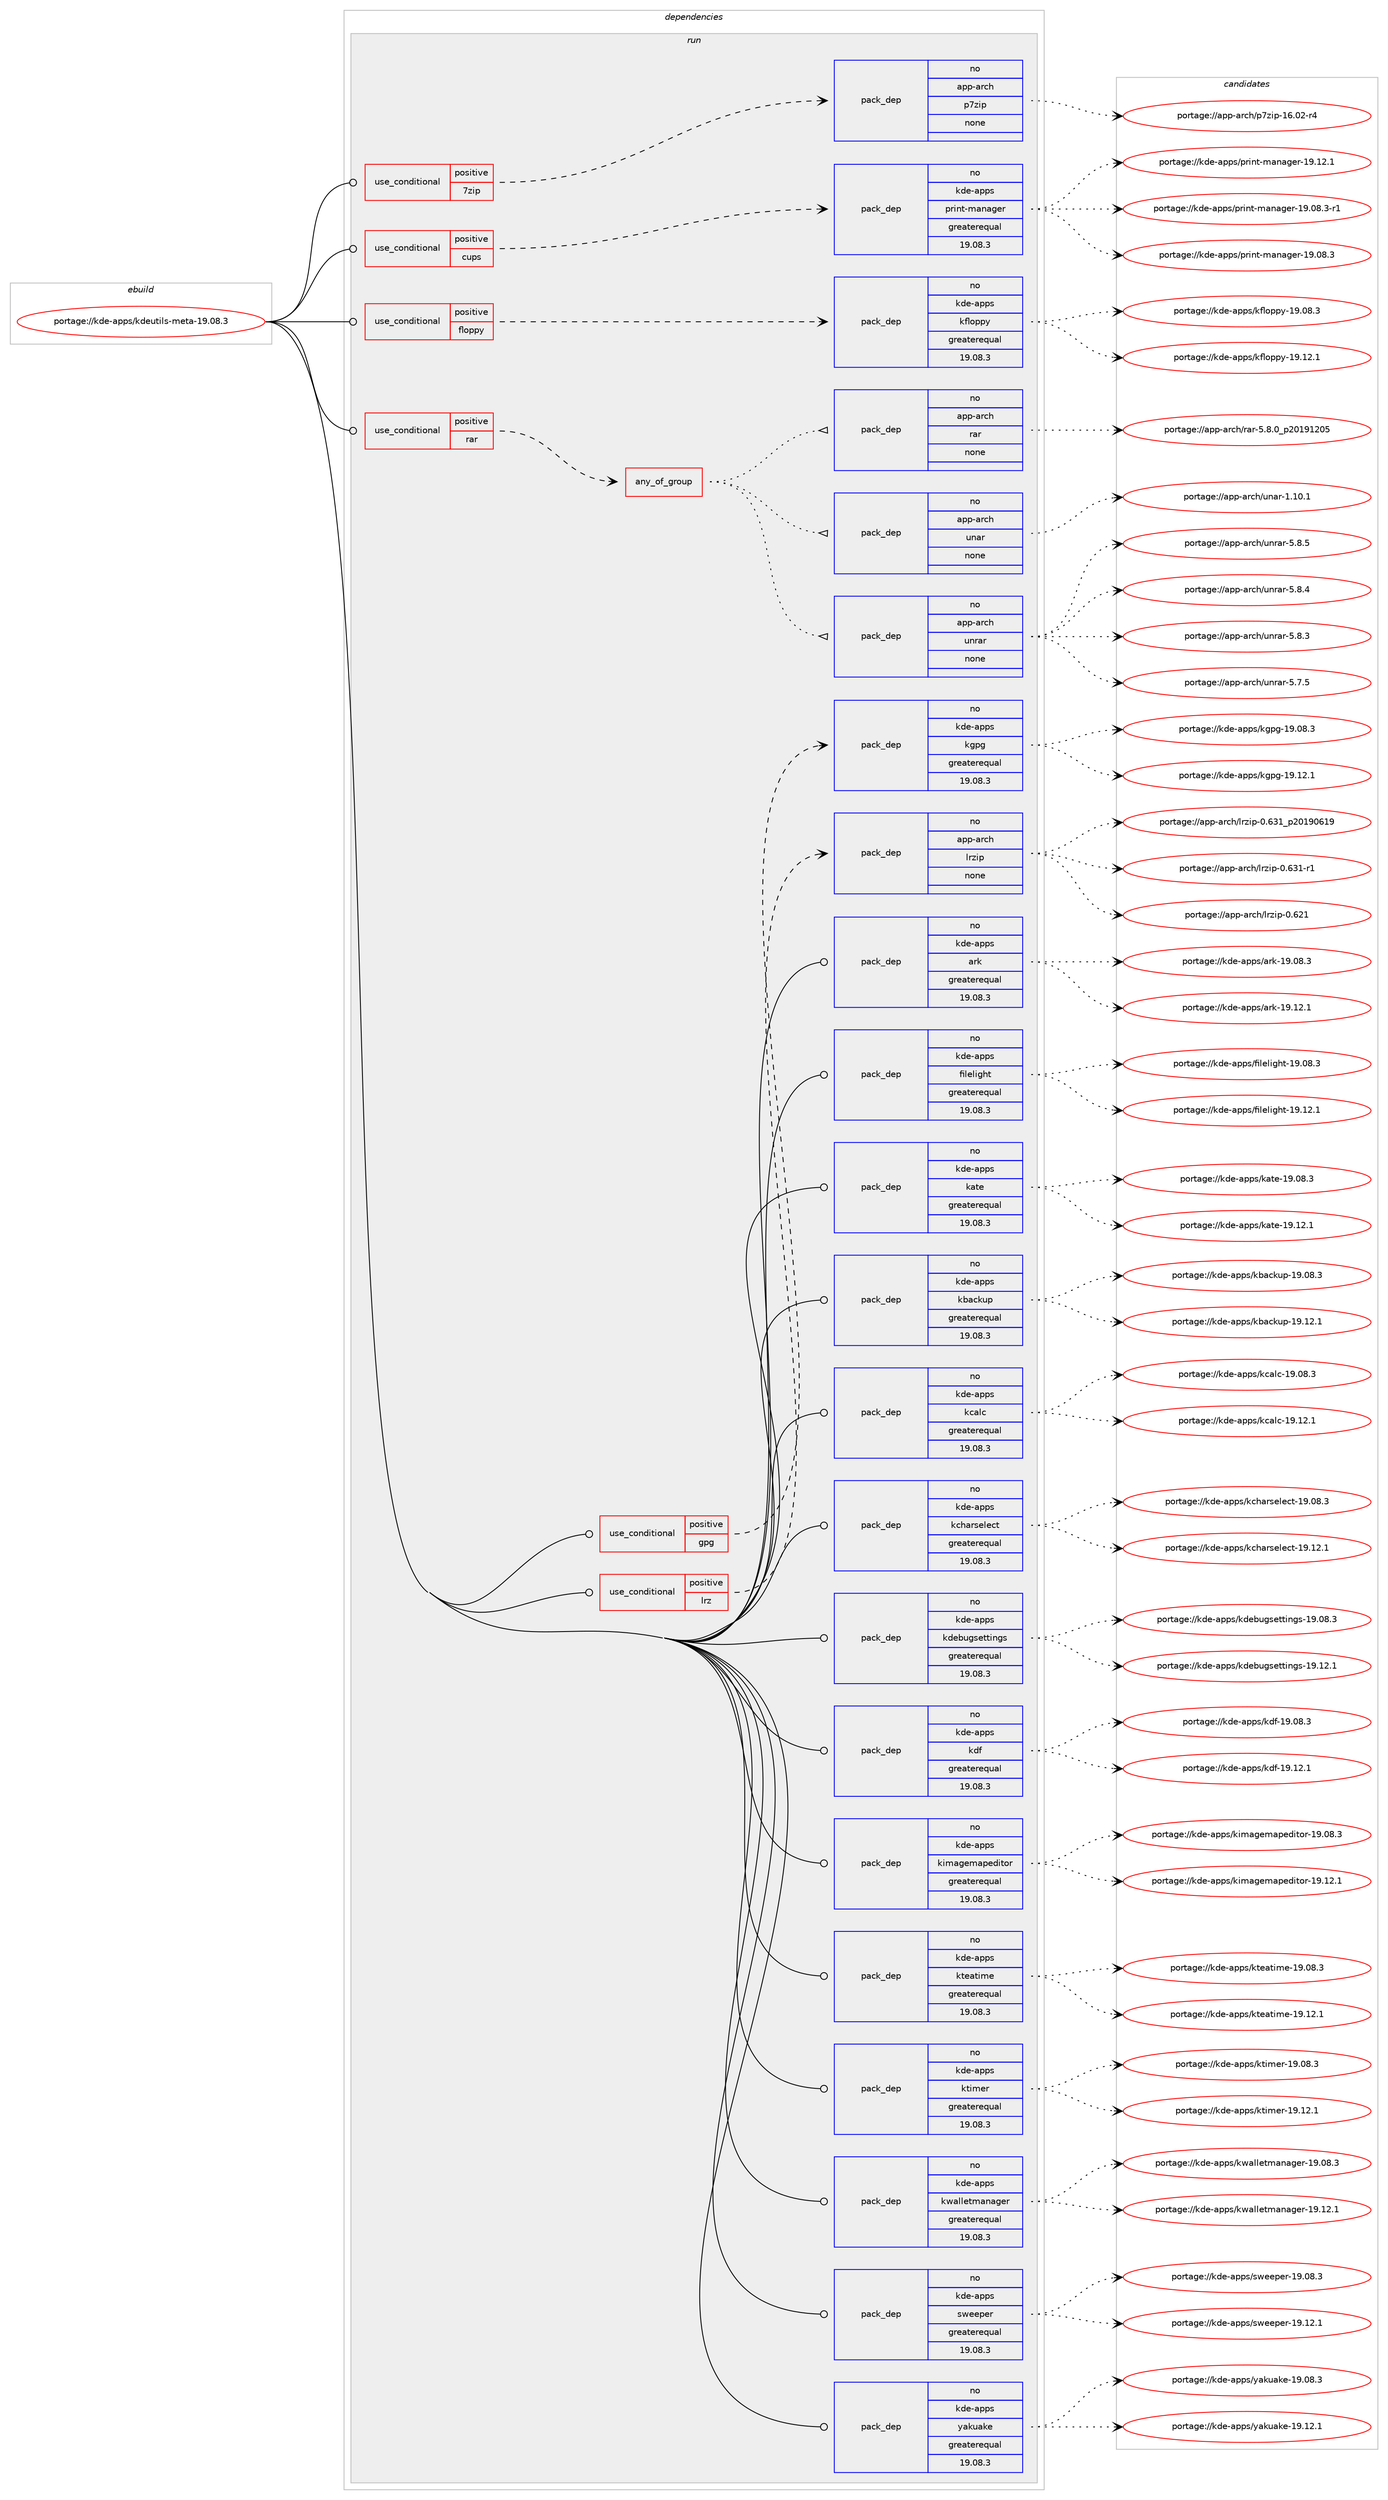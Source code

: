digraph prolog {

# *************
# Graph options
# *************

newrank=true;
concentrate=true;
compound=true;
graph [rankdir=LR,fontname=Helvetica,fontsize=10,ranksep=1.5];#, ranksep=2.5, nodesep=0.2];
edge  [arrowhead=vee];
node  [fontname=Helvetica,fontsize=10];

# **********
# The ebuild
# **********

subgraph cluster_leftcol {
color=gray;
label=<<i>ebuild</i>>;
id [label="portage://kde-apps/kdeutils-meta-19.08.3", color=red, width=4, href="../kde-apps/kdeutils-meta-19.08.3.svg"];
}

# ****************
# The dependencies
# ****************

subgraph cluster_midcol {
color=gray;
label=<<i>dependencies</i>>;
subgraph cluster_compile {
fillcolor="#eeeeee";
style=filled;
label=<<i>compile</i>>;
}
subgraph cluster_compileandrun {
fillcolor="#eeeeee";
style=filled;
label=<<i>compile and run</i>>;
}
subgraph cluster_run {
fillcolor="#eeeeee";
style=filled;
label=<<i>run</i>>;
subgraph cond56680 {
dependency263636 [label=<<TABLE BORDER="0" CELLBORDER="1" CELLSPACING="0" CELLPADDING="4"><TR><TD ROWSPAN="3" CELLPADDING="10">use_conditional</TD></TR><TR><TD>positive</TD></TR><TR><TD>7zip</TD></TR></TABLE>>, shape=none, color=red];
subgraph pack202845 {
dependency263637 [label=<<TABLE BORDER="0" CELLBORDER="1" CELLSPACING="0" CELLPADDING="4" WIDTH="220"><TR><TD ROWSPAN="6" CELLPADDING="30">pack_dep</TD></TR><TR><TD WIDTH="110">no</TD></TR><TR><TD>app-arch</TD></TR><TR><TD>p7zip</TD></TR><TR><TD>none</TD></TR><TR><TD></TD></TR></TABLE>>, shape=none, color=blue];
}
dependency263636:e -> dependency263637:w [weight=20,style="dashed",arrowhead="vee"];
}
id:e -> dependency263636:w [weight=20,style="solid",arrowhead="odot"];
subgraph cond56681 {
dependency263638 [label=<<TABLE BORDER="0" CELLBORDER="1" CELLSPACING="0" CELLPADDING="4"><TR><TD ROWSPAN="3" CELLPADDING="10">use_conditional</TD></TR><TR><TD>positive</TD></TR><TR><TD>cups</TD></TR></TABLE>>, shape=none, color=red];
subgraph pack202846 {
dependency263639 [label=<<TABLE BORDER="0" CELLBORDER="1" CELLSPACING="0" CELLPADDING="4" WIDTH="220"><TR><TD ROWSPAN="6" CELLPADDING="30">pack_dep</TD></TR><TR><TD WIDTH="110">no</TD></TR><TR><TD>kde-apps</TD></TR><TR><TD>print-manager</TD></TR><TR><TD>greaterequal</TD></TR><TR><TD>19.08.3</TD></TR></TABLE>>, shape=none, color=blue];
}
dependency263638:e -> dependency263639:w [weight=20,style="dashed",arrowhead="vee"];
}
id:e -> dependency263638:w [weight=20,style="solid",arrowhead="odot"];
subgraph cond56682 {
dependency263640 [label=<<TABLE BORDER="0" CELLBORDER="1" CELLSPACING="0" CELLPADDING="4"><TR><TD ROWSPAN="3" CELLPADDING="10">use_conditional</TD></TR><TR><TD>positive</TD></TR><TR><TD>floppy</TD></TR></TABLE>>, shape=none, color=red];
subgraph pack202847 {
dependency263641 [label=<<TABLE BORDER="0" CELLBORDER="1" CELLSPACING="0" CELLPADDING="4" WIDTH="220"><TR><TD ROWSPAN="6" CELLPADDING="30">pack_dep</TD></TR><TR><TD WIDTH="110">no</TD></TR><TR><TD>kde-apps</TD></TR><TR><TD>kfloppy</TD></TR><TR><TD>greaterequal</TD></TR><TR><TD>19.08.3</TD></TR></TABLE>>, shape=none, color=blue];
}
dependency263640:e -> dependency263641:w [weight=20,style="dashed",arrowhead="vee"];
}
id:e -> dependency263640:w [weight=20,style="solid",arrowhead="odot"];
subgraph cond56683 {
dependency263642 [label=<<TABLE BORDER="0" CELLBORDER="1" CELLSPACING="0" CELLPADDING="4"><TR><TD ROWSPAN="3" CELLPADDING="10">use_conditional</TD></TR><TR><TD>positive</TD></TR><TR><TD>gpg</TD></TR></TABLE>>, shape=none, color=red];
subgraph pack202848 {
dependency263643 [label=<<TABLE BORDER="0" CELLBORDER="1" CELLSPACING="0" CELLPADDING="4" WIDTH="220"><TR><TD ROWSPAN="6" CELLPADDING="30">pack_dep</TD></TR><TR><TD WIDTH="110">no</TD></TR><TR><TD>kde-apps</TD></TR><TR><TD>kgpg</TD></TR><TR><TD>greaterequal</TD></TR><TR><TD>19.08.3</TD></TR></TABLE>>, shape=none, color=blue];
}
dependency263642:e -> dependency263643:w [weight=20,style="dashed",arrowhead="vee"];
}
id:e -> dependency263642:w [weight=20,style="solid",arrowhead="odot"];
subgraph cond56684 {
dependency263644 [label=<<TABLE BORDER="0" CELLBORDER="1" CELLSPACING="0" CELLPADDING="4"><TR><TD ROWSPAN="3" CELLPADDING="10">use_conditional</TD></TR><TR><TD>positive</TD></TR><TR><TD>lrz</TD></TR></TABLE>>, shape=none, color=red];
subgraph pack202849 {
dependency263645 [label=<<TABLE BORDER="0" CELLBORDER="1" CELLSPACING="0" CELLPADDING="4" WIDTH="220"><TR><TD ROWSPAN="6" CELLPADDING="30">pack_dep</TD></TR><TR><TD WIDTH="110">no</TD></TR><TR><TD>app-arch</TD></TR><TR><TD>lrzip</TD></TR><TR><TD>none</TD></TR><TR><TD></TD></TR></TABLE>>, shape=none, color=blue];
}
dependency263644:e -> dependency263645:w [weight=20,style="dashed",arrowhead="vee"];
}
id:e -> dependency263644:w [weight=20,style="solid",arrowhead="odot"];
subgraph cond56685 {
dependency263646 [label=<<TABLE BORDER="0" CELLBORDER="1" CELLSPACING="0" CELLPADDING="4"><TR><TD ROWSPAN="3" CELLPADDING="10">use_conditional</TD></TR><TR><TD>positive</TD></TR><TR><TD>rar</TD></TR></TABLE>>, shape=none, color=red];
subgraph any3926 {
dependency263647 [label=<<TABLE BORDER="0" CELLBORDER="1" CELLSPACING="0" CELLPADDING="4"><TR><TD CELLPADDING="10">any_of_group</TD></TR></TABLE>>, shape=none, color=red];subgraph pack202850 {
dependency263648 [label=<<TABLE BORDER="0" CELLBORDER="1" CELLSPACING="0" CELLPADDING="4" WIDTH="220"><TR><TD ROWSPAN="6" CELLPADDING="30">pack_dep</TD></TR><TR><TD WIDTH="110">no</TD></TR><TR><TD>app-arch</TD></TR><TR><TD>rar</TD></TR><TR><TD>none</TD></TR><TR><TD></TD></TR></TABLE>>, shape=none, color=blue];
}
dependency263647:e -> dependency263648:w [weight=20,style="dotted",arrowhead="oinv"];
subgraph pack202851 {
dependency263649 [label=<<TABLE BORDER="0" CELLBORDER="1" CELLSPACING="0" CELLPADDING="4" WIDTH="220"><TR><TD ROWSPAN="6" CELLPADDING="30">pack_dep</TD></TR><TR><TD WIDTH="110">no</TD></TR><TR><TD>app-arch</TD></TR><TR><TD>unrar</TD></TR><TR><TD>none</TD></TR><TR><TD></TD></TR></TABLE>>, shape=none, color=blue];
}
dependency263647:e -> dependency263649:w [weight=20,style="dotted",arrowhead="oinv"];
subgraph pack202852 {
dependency263650 [label=<<TABLE BORDER="0" CELLBORDER="1" CELLSPACING="0" CELLPADDING="4" WIDTH="220"><TR><TD ROWSPAN="6" CELLPADDING="30">pack_dep</TD></TR><TR><TD WIDTH="110">no</TD></TR><TR><TD>app-arch</TD></TR><TR><TD>unar</TD></TR><TR><TD>none</TD></TR><TR><TD></TD></TR></TABLE>>, shape=none, color=blue];
}
dependency263647:e -> dependency263650:w [weight=20,style="dotted",arrowhead="oinv"];
}
dependency263646:e -> dependency263647:w [weight=20,style="dashed",arrowhead="vee"];
}
id:e -> dependency263646:w [weight=20,style="solid",arrowhead="odot"];
subgraph pack202853 {
dependency263651 [label=<<TABLE BORDER="0" CELLBORDER="1" CELLSPACING="0" CELLPADDING="4" WIDTH="220"><TR><TD ROWSPAN="6" CELLPADDING="30">pack_dep</TD></TR><TR><TD WIDTH="110">no</TD></TR><TR><TD>kde-apps</TD></TR><TR><TD>ark</TD></TR><TR><TD>greaterequal</TD></TR><TR><TD>19.08.3</TD></TR></TABLE>>, shape=none, color=blue];
}
id:e -> dependency263651:w [weight=20,style="solid",arrowhead="odot"];
subgraph pack202854 {
dependency263652 [label=<<TABLE BORDER="0" CELLBORDER="1" CELLSPACING="0" CELLPADDING="4" WIDTH="220"><TR><TD ROWSPAN="6" CELLPADDING="30">pack_dep</TD></TR><TR><TD WIDTH="110">no</TD></TR><TR><TD>kde-apps</TD></TR><TR><TD>filelight</TD></TR><TR><TD>greaterequal</TD></TR><TR><TD>19.08.3</TD></TR></TABLE>>, shape=none, color=blue];
}
id:e -> dependency263652:w [weight=20,style="solid",arrowhead="odot"];
subgraph pack202855 {
dependency263653 [label=<<TABLE BORDER="0" CELLBORDER="1" CELLSPACING="0" CELLPADDING="4" WIDTH="220"><TR><TD ROWSPAN="6" CELLPADDING="30">pack_dep</TD></TR><TR><TD WIDTH="110">no</TD></TR><TR><TD>kde-apps</TD></TR><TR><TD>kate</TD></TR><TR><TD>greaterequal</TD></TR><TR><TD>19.08.3</TD></TR></TABLE>>, shape=none, color=blue];
}
id:e -> dependency263653:w [weight=20,style="solid",arrowhead="odot"];
subgraph pack202856 {
dependency263654 [label=<<TABLE BORDER="0" CELLBORDER="1" CELLSPACING="0" CELLPADDING="4" WIDTH="220"><TR><TD ROWSPAN="6" CELLPADDING="30">pack_dep</TD></TR><TR><TD WIDTH="110">no</TD></TR><TR><TD>kde-apps</TD></TR><TR><TD>kbackup</TD></TR><TR><TD>greaterequal</TD></TR><TR><TD>19.08.3</TD></TR></TABLE>>, shape=none, color=blue];
}
id:e -> dependency263654:w [weight=20,style="solid",arrowhead="odot"];
subgraph pack202857 {
dependency263655 [label=<<TABLE BORDER="0" CELLBORDER="1" CELLSPACING="0" CELLPADDING="4" WIDTH="220"><TR><TD ROWSPAN="6" CELLPADDING="30">pack_dep</TD></TR><TR><TD WIDTH="110">no</TD></TR><TR><TD>kde-apps</TD></TR><TR><TD>kcalc</TD></TR><TR><TD>greaterequal</TD></TR><TR><TD>19.08.3</TD></TR></TABLE>>, shape=none, color=blue];
}
id:e -> dependency263655:w [weight=20,style="solid",arrowhead="odot"];
subgraph pack202858 {
dependency263656 [label=<<TABLE BORDER="0" CELLBORDER="1" CELLSPACING="0" CELLPADDING="4" WIDTH="220"><TR><TD ROWSPAN="6" CELLPADDING="30">pack_dep</TD></TR><TR><TD WIDTH="110">no</TD></TR><TR><TD>kde-apps</TD></TR><TR><TD>kcharselect</TD></TR><TR><TD>greaterequal</TD></TR><TR><TD>19.08.3</TD></TR></TABLE>>, shape=none, color=blue];
}
id:e -> dependency263656:w [weight=20,style="solid",arrowhead="odot"];
subgraph pack202859 {
dependency263657 [label=<<TABLE BORDER="0" CELLBORDER="1" CELLSPACING="0" CELLPADDING="4" WIDTH="220"><TR><TD ROWSPAN="6" CELLPADDING="30">pack_dep</TD></TR><TR><TD WIDTH="110">no</TD></TR><TR><TD>kde-apps</TD></TR><TR><TD>kdebugsettings</TD></TR><TR><TD>greaterequal</TD></TR><TR><TD>19.08.3</TD></TR></TABLE>>, shape=none, color=blue];
}
id:e -> dependency263657:w [weight=20,style="solid",arrowhead="odot"];
subgraph pack202860 {
dependency263658 [label=<<TABLE BORDER="0" CELLBORDER="1" CELLSPACING="0" CELLPADDING="4" WIDTH="220"><TR><TD ROWSPAN="6" CELLPADDING="30">pack_dep</TD></TR><TR><TD WIDTH="110">no</TD></TR><TR><TD>kde-apps</TD></TR><TR><TD>kdf</TD></TR><TR><TD>greaterequal</TD></TR><TR><TD>19.08.3</TD></TR></TABLE>>, shape=none, color=blue];
}
id:e -> dependency263658:w [weight=20,style="solid",arrowhead="odot"];
subgraph pack202861 {
dependency263659 [label=<<TABLE BORDER="0" CELLBORDER="1" CELLSPACING="0" CELLPADDING="4" WIDTH="220"><TR><TD ROWSPAN="6" CELLPADDING="30">pack_dep</TD></TR><TR><TD WIDTH="110">no</TD></TR><TR><TD>kde-apps</TD></TR><TR><TD>kimagemapeditor</TD></TR><TR><TD>greaterequal</TD></TR><TR><TD>19.08.3</TD></TR></TABLE>>, shape=none, color=blue];
}
id:e -> dependency263659:w [weight=20,style="solid",arrowhead="odot"];
subgraph pack202862 {
dependency263660 [label=<<TABLE BORDER="0" CELLBORDER="1" CELLSPACING="0" CELLPADDING="4" WIDTH="220"><TR><TD ROWSPAN="6" CELLPADDING="30">pack_dep</TD></TR><TR><TD WIDTH="110">no</TD></TR><TR><TD>kde-apps</TD></TR><TR><TD>kteatime</TD></TR><TR><TD>greaterequal</TD></TR><TR><TD>19.08.3</TD></TR></TABLE>>, shape=none, color=blue];
}
id:e -> dependency263660:w [weight=20,style="solid",arrowhead="odot"];
subgraph pack202863 {
dependency263661 [label=<<TABLE BORDER="0" CELLBORDER="1" CELLSPACING="0" CELLPADDING="4" WIDTH="220"><TR><TD ROWSPAN="6" CELLPADDING="30">pack_dep</TD></TR><TR><TD WIDTH="110">no</TD></TR><TR><TD>kde-apps</TD></TR><TR><TD>ktimer</TD></TR><TR><TD>greaterequal</TD></TR><TR><TD>19.08.3</TD></TR></TABLE>>, shape=none, color=blue];
}
id:e -> dependency263661:w [weight=20,style="solid",arrowhead="odot"];
subgraph pack202864 {
dependency263662 [label=<<TABLE BORDER="0" CELLBORDER="1" CELLSPACING="0" CELLPADDING="4" WIDTH="220"><TR><TD ROWSPAN="6" CELLPADDING="30">pack_dep</TD></TR><TR><TD WIDTH="110">no</TD></TR><TR><TD>kde-apps</TD></TR><TR><TD>kwalletmanager</TD></TR><TR><TD>greaterequal</TD></TR><TR><TD>19.08.3</TD></TR></TABLE>>, shape=none, color=blue];
}
id:e -> dependency263662:w [weight=20,style="solid",arrowhead="odot"];
subgraph pack202865 {
dependency263663 [label=<<TABLE BORDER="0" CELLBORDER="1" CELLSPACING="0" CELLPADDING="4" WIDTH="220"><TR><TD ROWSPAN="6" CELLPADDING="30">pack_dep</TD></TR><TR><TD WIDTH="110">no</TD></TR><TR><TD>kde-apps</TD></TR><TR><TD>sweeper</TD></TR><TR><TD>greaterequal</TD></TR><TR><TD>19.08.3</TD></TR></TABLE>>, shape=none, color=blue];
}
id:e -> dependency263663:w [weight=20,style="solid",arrowhead="odot"];
subgraph pack202866 {
dependency263664 [label=<<TABLE BORDER="0" CELLBORDER="1" CELLSPACING="0" CELLPADDING="4" WIDTH="220"><TR><TD ROWSPAN="6" CELLPADDING="30">pack_dep</TD></TR><TR><TD WIDTH="110">no</TD></TR><TR><TD>kde-apps</TD></TR><TR><TD>yakuake</TD></TR><TR><TD>greaterequal</TD></TR><TR><TD>19.08.3</TD></TR></TABLE>>, shape=none, color=blue];
}
id:e -> dependency263664:w [weight=20,style="solid",arrowhead="odot"];
}
}

# **************
# The candidates
# **************

subgraph cluster_choices {
rank=same;
color=gray;
label=<<i>candidates</i>>;

subgraph choice202845 {
color=black;
nodesep=1;
choice9711211245971149910447112551221051124549544648504511452 [label="portage://app-arch/p7zip-16.02-r4", color=red, width=4,href="../app-arch/p7zip-16.02-r4.svg"];
dependency263637:e -> choice9711211245971149910447112551221051124549544648504511452:w [style=dotted,weight="100"];
}
subgraph choice202846 {
color=black;
nodesep=1;
choice1071001014597112112115471121141051101164510997110971031011144549574649504649 [label="portage://kde-apps/print-manager-19.12.1", color=red, width=4,href="../kde-apps/print-manager-19.12.1.svg"];
choice10710010145971121121154711211410511011645109971109710310111445495746485646514511449 [label="portage://kde-apps/print-manager-19.08.3-r1", color=red, width=4,href="../kde-apps/print-manager-19.08.3-r1.svg"];
choice1071001014597112112115471121141051101164510997110971031011144549574648564651 [label="portage://kde-apps/print-manager-19.08.3", color=red, width=4,href="../kde-apps/print-manager-19.08.3.svg"];
dependency263639:e -> choice1071001014597112112115471121141051101164510997110971031011144549574649504649:w [style=dotted,weight="100"];
dependency263639:e -> choice10710010145971121121154711211410511011645109971109710310111445495746485646514511449:w [style=dotted,weight="100"];
dependency263639:e -> choice1071001014597112112115471121141051101164510997110971031011144549574648564651:w [style=dotted,weight="100"];
}
subgraph choice202847 {
color=black;
nodesep=1;
choice1071001014597112112115471071021081111121121214549574649504649 [label="portage://kde-apps/kfloppy-19.12.1", color=red, width=4,href="../kde-apps/kfloppy-19.12.1.svg"];
choice1071001014597112112115471071021081111121121214549574648564651 [label="portage://kde-apps/kfloppy-19.08.3", color=red, width=4,href="../kde-apps/kfloppy-19.08.3.svg"];
dependency263641:e -> choice1071001014597112112115471071021081111121121214549574649504649:w [style=dotted,weight="100"];
dependency263641:e -> choice1071001014597112112115471071021081111121121214549574648564651:w [style=dotted,weight="100"];
}
subgraph choice202848 {
color=black;
nodesep=1;
choice1071001014597112112115471071031121034549574649504649 [label="portage://kde-apps/kgpg-19.12.1", color=red, width=4,href="../kde-apps/kgpg-19.12.1.svg"];
choice1071001014597112112115471071031121034549574648564651 [label="portage://kde-apps/kgpg-19.08.3", color=red, width=4,href="../kde-apps/kgpg-19.08.3.svg"];
dependency263643:e -> choice1071001014597112112115471071031121034549574649504649:w [style=dotted,weight="100"];
dependency263643:e -> choice1071001014597112112115471071031121034549574648564651:w [style=dotted,weight="100"];
}
subgraph choice202849 {
color=black;
nodesep=1;
choice9711211245971149910447108114122105112454846545149951125048495748544957 [label="portage://app-arch/lrzip-0.631_p20190619", color=red, width=4,href="../app-arch/lrzip-0.631_p20190619.svg"];
choice97112112459711499104471081141221051124548465451494511449 [label="portage://app-arch/lrzip-0.631-r1", color=red, width=4,href="../app-arch/lrzip-0.631-r1.svg"];
choice9711211245971149910447108114122105112454846545049 [label="portage://app-arch/lrzip-0.621", color=red, width=4,href="../app-arch/lrzip-0.621.svg"];
dependency263645:e -> choice9711211245971149910447108114122105112454846545149951125048495748544957:w [style=dotted,weight="100"];
dependency263645:e -> choice97112112459711499104471081141221051124548465451494511449:w [style=dotted,weight="100"];
dependency263645:e -> choice9711211245971149910447108114122105112454846545049:w [style=dotted,weight="100"];
}
subgraph choice202850 {
color=black;
nodesep=1;
choice971121124597114991044711497114455346564648951125048495749504853 [label="portage://app-arch/rar-5.8.0_p20191205", color=red, width=4,href="../app-arch/rar-5.8.0_p20191205.svg"];
dependency263648:e -> choice971121124597114991044711497114455346564648951125048495749504853:w [style=dotted,weight="100"];
}
subgraph choice202851 {
color=black;
nodesep=1;
choice971121124597114991044711711011497114455346564653 [label="portage://app-arch/unrar-5.8.5", color=red, width=4,href="../app-arch/unrar-5.8.5.svg"];
choice971121124597114991044711711011497114455346564652 [label="portage://app-arch/unrar-5.8.4", color=red, width=4,href="../app-arch/unrar-5.8.4.svg"];
choice971121124597114991044711711011497114455346564651 [label="portage://app-arch/unrar-5.8.3", color=red, width=4,href="../app-arch/unrar-5.8.3.svg"];
choice971121124597114991044711711011497114455346554653 [label="portage://app-arch/unrar-5.7.5", color=red, width=4,href="../app-arch/unrar-5.7.5.svg"];
dependency263649:e -> choice971121124597114991044711711011497114455346564653:w [style=dotted,weight="100"];
dependency263649:e -> choice971121124597114991044711711011497114455346564652:w [style=dotted,weight="100"];
dependency263649:e -> choice971121124597114991044711711011497114455346564651:w [style=dotted,weight="100"];
dependency263649:e -> choice971121124597114991044711711011497114455346554653:w [style=dotted,weight="100"];
}
subgraph choice202852 {
color=black;
nodesep=1;
choice97112112459711499104471171109711445494649484649 [label="portage://app-arch/unar-1.10.1", color=red, width=4,href="../app-arch/unar-1.10.1.svg"];
dependency263650:e -> choice97112112459711499104471171109711445494649484649:w [style=dotted,weight="100"];
}
subgraph choice202853 {
color=black;
nodesep=1;
choice107100101459711211211547971141074549574649504649 [label="portage://kde-apps/ark-19.12.1", color=red, width=4,href="../kde-apps/ark-19.12.1.svg"];
choice107100101459711211211547971141074549574648564651 [label="portage://kde-apps/ark-19.08.3", color=red, width=4,href="../kde-apps/ark-19.08.3.svg"];
dependency263651:e -> choice107100101459711211211547971141074549574649504649:w [style=dotted,weight="100"];
dependency263651:e -> choice107100101459711211211547971141074549574648564651:w [style=dotted,weight="100"];
}
subgraph choice202854 {
color=black;
nodesep=1;
choice1071001014597112112115471021051081011081051031041164549574649504649 [label="portage://kde-apps/filelight-19.12.1", color=red, width=4,href="../kde-apps/filelight-19.12.1.svg"];
choice1071001014597112112115471021051081011081051031041164549574648564651 [label="portage://kde-apps/filelight-19.08.3", color=red, width=4,href="../kde-apps/filelight-19.08.3.svg"];
dependency263652:e -> choice1071001014597112112115471021051081011081051031041164549574649504649:w [style=dotted,weight="100"];
dependency263652:e -> choice1071001014597112112115471021051081011081051031041164549574648564651:w [style=dotted,weight="100"];
}
subgraph choice202855 {
color=black;
nodesep=1;
choice107100101459711211211547107971161014549574649504649 [label="portage://kde-apps/kate-19.12.1", color=red, width=4,href="../kde-apps/kate-19.12.1.svg"];
choice107100101459711211211547107971161014549574648564651 [label="portage://kde-apps/kate-19.08.3", color=red, width=4,href="../kde-apps/kate-19.08.3.svg"];
dependency263653:e -> choice107100101459711211211547107971161014549574649504649:w [style=dotted,weight="100"];
dependency263653:e -> choice107100101459711211211547107971161014549574648564651:w [style=dotted,weight="100"];
}
subgraph choice202856 {
color=black;
nodesep=1;
choice1071001014597112112115471079897991071171124549574649504649 [label="portage://kde-apps/kbackup-19.12.1", color=red, width=4,href="../kde-apps/kbackup-19.12.1.svg"];
choice1071001014597112112115471079897991071171124549574648564651 [label="portage://kde-apps/kbackup-19.08.3", color=red, width=4,href="../kde-apps/kbackup-19.08.3.svg"];
dependency263654:e -> choice1071001014597112112115471079897991071171124549574649504649:w [style=dotted,weight="100"];
dependency263654:e -> choice1071001014597112112115471079897991071171124549574648564651:w [style=dotted,weight="100"];
}
subgraph choice202857 {
color=black;
nodesep=1;
choice1071001014597112112115471079997108994549574649504649 [label="portage://kde-apps/kcalc-19.12.1", color=red, width=4,href="../kde-apps/kcalc-19.12.1.svg"];
choice1071001014597112112115471079997108994549574648564651 [label="portage://kde-apps/kcalc-19.08.3", color=red, width=4,href="../kde-apps/kcalc-19.08.3.svg"];
dependency263655:e -> choice1071001014597112112115471079997108994549574649504649:w [style=dotted,weight="100"];
dependency263655:e -> choice1071001014597112112115471079997108994549574648564651:w [style=dotted,weight="100"];
}
subgraph choice202858 {
color=black;
nodesep=1;
choice1071001014597112112115471079910497114115101108101991164549574649504649 [label="portage://kde-apps/kcharselect-19.12.1", color=red, width=4,href="../kde-apps/kcharselect-19.12.1.svg"];
choice1071001014597112112115471079910497114115101108101991164549574648564651 [label="portage://kde-apps/kcharselect-19.08.3", color=red, width=4,href="../kde-apps/kcharselect-19.08.3.svg"];
dependency263656:e -> choice1071001014597112112115471079910497114115101108101991164549574649504649:w [style=dotted,weight="100"];
dependency263656:e -> choice1071001014597112112115471079910497114115101108101991164549574648564651:w [style=dotted,weight="100"];
}
subgraph choice202859 {
color=black;
nodesep=1;
choice107100101459711211211547107100101981171031151011161161051101031154549574649504649 [label="portage://kde-apps/kdebugsettings-19.12.1", color=red, width=4,href="../kde-apps/kdebugsettings-19.12.1.svg"];
choice107100101459711211211547107100101981171031151011161161051101031154549574648564651 [label="portage://kde-apps/kdebugsettings-19.08.3", color=red, width=4,href="../kde-apps/kdebugsettings-19.08.3.svg"];
dependency263657:e -> choice107100101459711211211547107100101981171031151011161161051101031154549574649504649:w [style=dotted,weight="100"];
dependency263657:e -> choice107100101459711211211547107100101981171031151011161161051101031154549574648564651:w [style=dotted,weight="100"];
}
subgraph choice202860 {
color=black;
nodesep=1;
choice1071001014597112112115471071001024549574649504649 [label="portage://kde-apps/kdf-19.12.1", color=red, width=4,href="../kde-apps/kdf-19.12.1.svg"];
choice1071001014597112112115471071001024549574648564651 [label="portage://kde-apps/kdf-19.08.3", color=red, width=4,href="../kde-apps/kdf-19.08.3.svg"];
dependency263658:e -> choice1071001014597112112115471071001024549574649504649:w [style=dotted,weight="100"];
dependency263658:e -> choice1071001014597112112115471071001024549574648564651:w [style=dotted,weight="100"];
}
subgraph choice202861 {
color=black;
nodesep=1;
choice10710010145971121121154710710510997103101109971121011001051161111144549574649504649 [label="portage://kde-apps/kimagemapeditor-19.12.1", color=red, width=4,href="../kde-apps/kimagemapeditor-19.12.1.svg"];
choice10710010145971121121154710710510997103101109971121011001051161111144549574648564651 [label="portage://kde-apps/kimagemapeditor-19.08.3", color=red, width=4,href="../kde-apps/kimagemapeditor-19.08.3.svg"];
dependency263659:e -> choice10710010145971121121154710710510997103101109971121011001051161111144549574649504649:w [style=dotted,weight="100"];
dependency263659:e -> choice10710010145971121121154710710510997103101109971121011001051161111144549574648564651:w [style=dotted,weight="100"];
}
subgraph choice202862 {
color=black;
nodesep=1;
choice107100101459711211211547107116101971161051091014549574649504649 [label="portage://kde-apps/kteatime-19.12.1", color=red, width=4,href="../kde-apps/kteatime-19.12.1.svg"];
choice107100101459711211211547107116101971161051091014549574648564651 [label="portage://kde-apps/kteatime-19.08.3", color=red, width=4,href="../kde-apps/kteatime-19.08.3.svg"];
dependency263660:e -> choice107100101459711211211547107116101971161051091014549574649504649:w [style=dotted,weight="100"];
dependency263660:e -> choice107100101459711211211547107116101971161051091014549574648564651:w [style=dotted,weight="100"];
}
subgraph choice202863 {
color=black;
nodesep=1;
choice1071001014597112112115471071161051091011144549574649504649 [label="portage://kde-apps/ktimer-19.12.1", color=red, width=4,href="../kde-apps/ktimer-19.12.1.svg"];
choice1071001014597112112115471071161051091011144549574648564651 [label="portage://kde-apps/ktimer-19.08.3", color=red, width=4,href="../kde-apps/ktimer-19.08.3.svg"];
dependency263661:e -> choice1071001014597112112115471071161051091011144549574649504649:w [style=dotted,weight="100"];
dependency263661:e -> choice1071001014597112112115471071161051091011144549574648564651:w [style=dotted,weight="100"];
}
subgraph choice202864 {
color=black;
nodesep=1;
choice1071001014597112112115471071199710810810111610997110971031011144549574649504649 [label="portage://kde-apps/kwalletmanager-19.12.1", color=red, width=4,href="../kde-apps/kwalletmanager-19.12.1.svg"];
choice1071001014597112112115471071199710810810111610997110971031011144549574648564651 [label="portage://kde-apps/kwalletmanager-19.08.3", color=red, width=4,href="../kde-apps/kwalletmanager-19.08.3.svg"];
dependency263662:e -> choice1071001014597112112115471071199710810810111610997110971031011144549574649504649:w [style=dotted,weight="100"];
dependency263662:e -> choice1071001014597112112115471071199710810810111610997110971031011144549574648564651:w [style=dotted,weight="100"];
}
subgraph choice202865 {
color=black;
nodesep=1;
choice1071001014597112112115471151191011011121011144549574649504649 [label="portage://kde-apps/sweeper-19.12.1", color=red, width=4,href="../kde-apps/sweeper-19.12.1.svg"];
choice1071001014597112112115471151191011011121011144549574648564651 [label="portage://kde-apps/sweeper-19.08.3", color=red, width=4,href="../kde-apps/sweeper-19.08.3.svg"];
dependency263663:e -> choice1071001014597112112115471151191011011121011144549574649504649:w [style=dotted,weight="100"];
dependency263663:e -> choice1071001014597112112115471151191011011121011144549574648564651:w [style=dotted,weight="100"];
}
subgraph choice202866 {
color=black;
nodesep=1;
choice10710010145971121121154712197107117971071014549574649504649 [label="portage://kde-apps/yakuake-19.12.1", color=red, width=4,href="../kde-apps/yakuake-19.12.1.svg"];
choice10710010145971121121154712197107117971071014549574648564651 [label="portage://kde-apps/yakuake-19.08.3", color=red, width=4,href="../kde-apps/yakuake-19.08.3.svg"];
dependency263664:e -> choice10710010145971121121154712197107117971071014549574649504649:w [style=dotted,weight="100"];
dependency263664:e -> choice10710010145971121121154712197107117971071014549574648564651:w [style=dotted,weight="100"];
}
}

}
